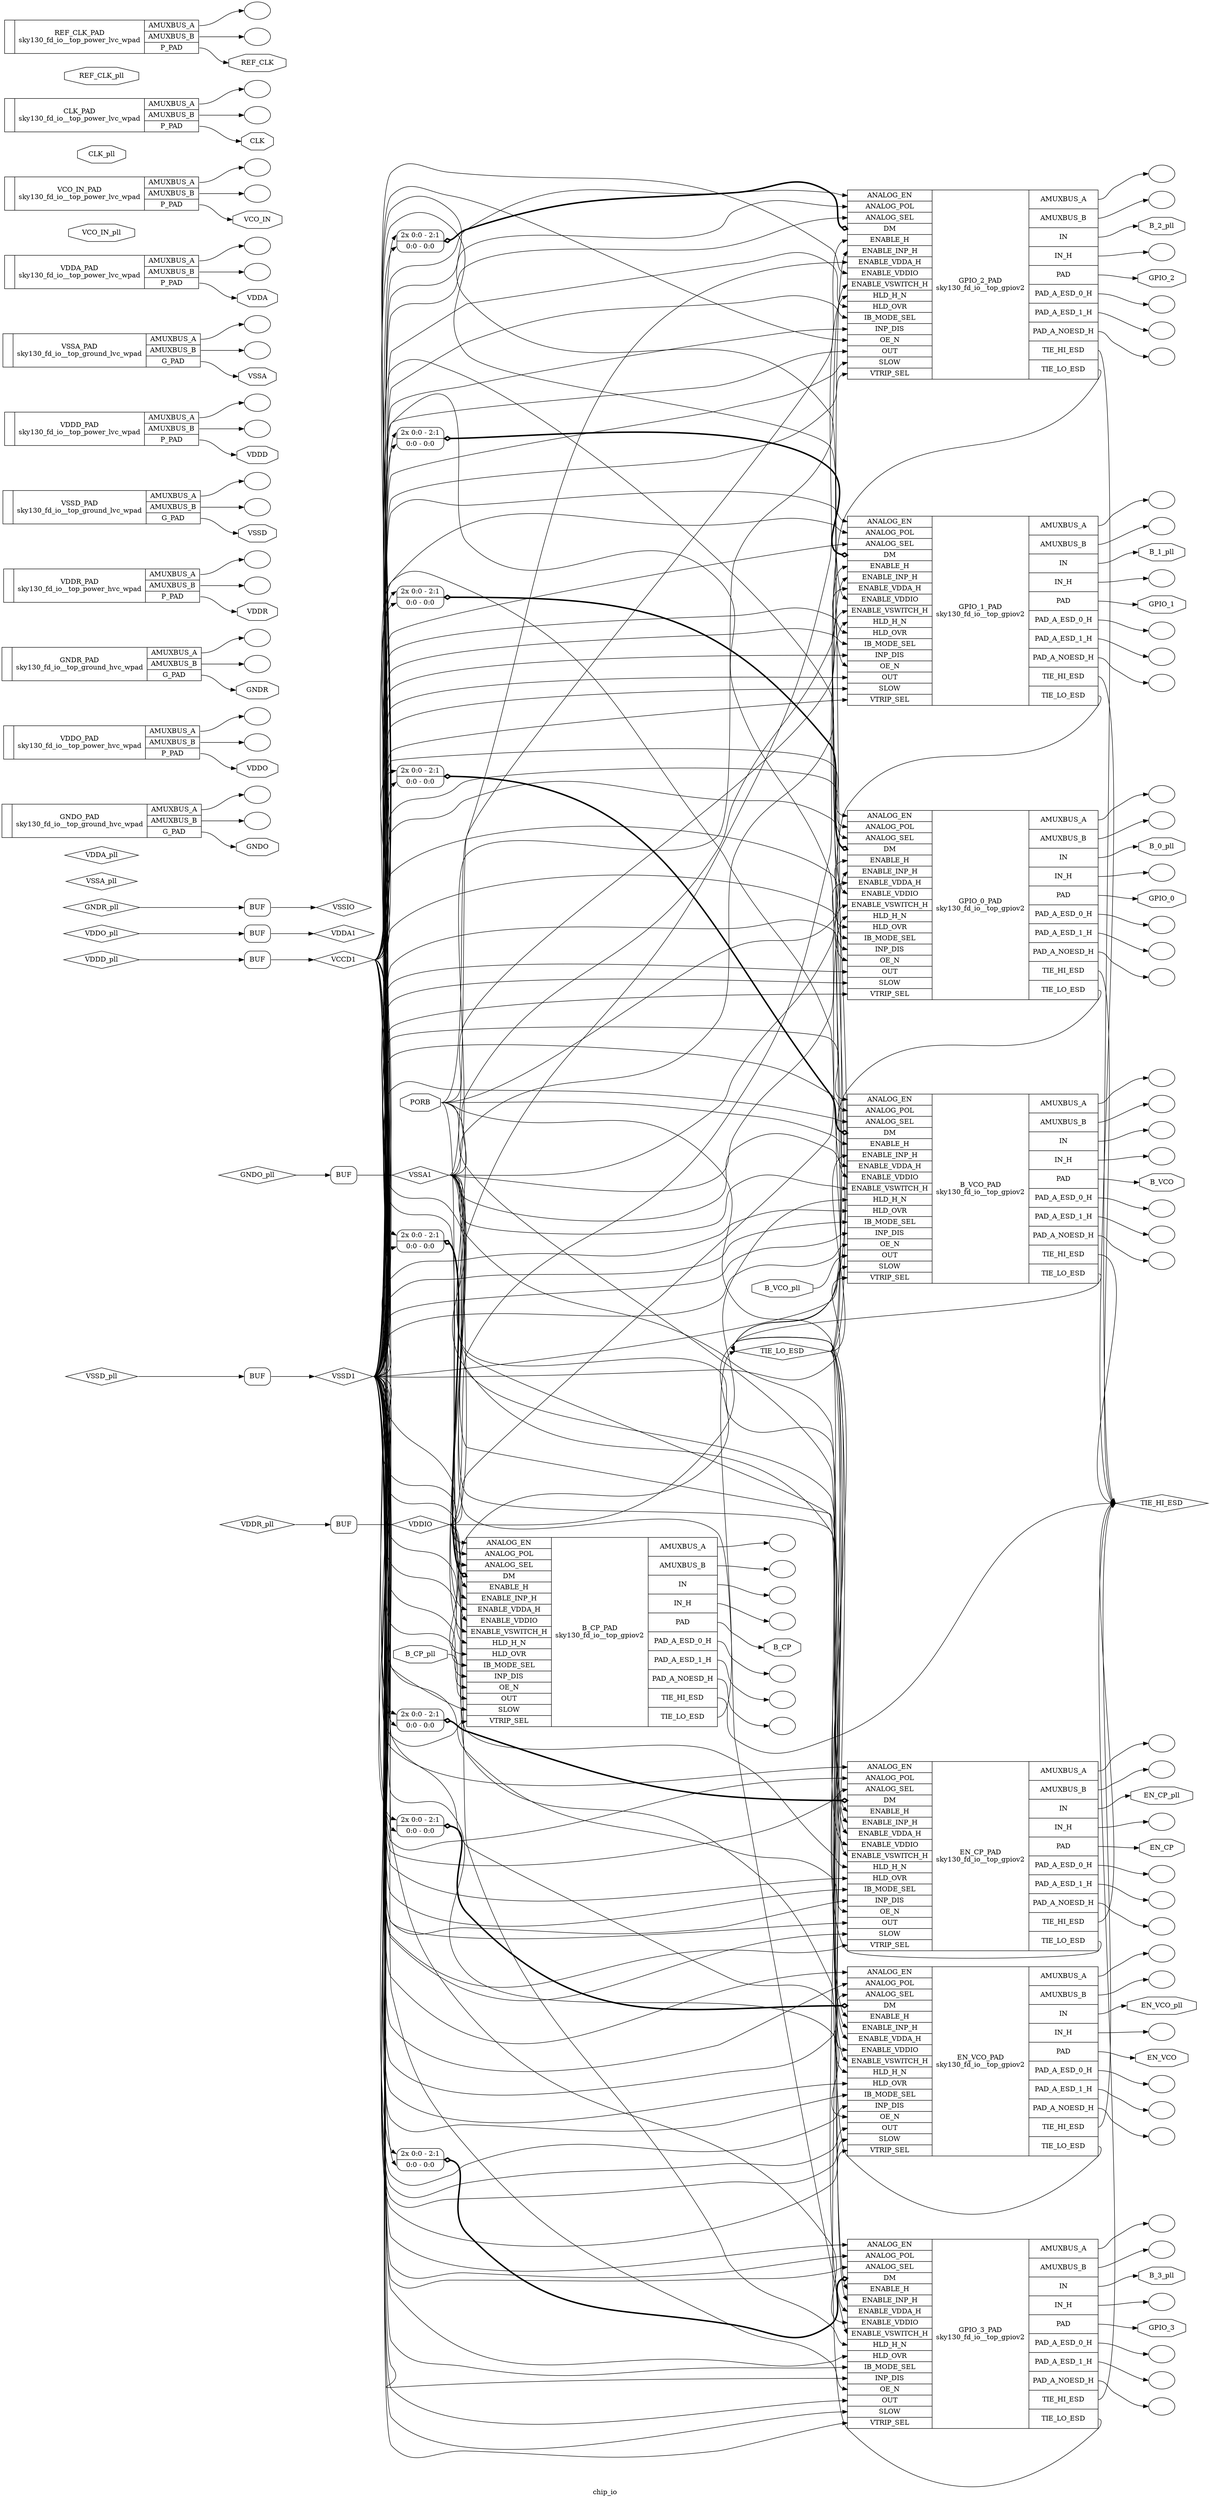 digraph "chip_io" {
label="chip_io";
rankdir="LR";
remincross=true;
n1 [ shape=diamond, label="GNDO_pll", color="black", fontcolor="black" ];
n2 [ shape=diamond, label="VDDO_pll", color="black", fontcolor="black" ];
n3 [ shape=diamond, label="GNDR_pll", color="black", fontcolor="black" ];
n4 [ shape=diamond, label="VDDR_pll", color="black", fontcolor="black" ];
n5 [ shape=diamond, label="VDDD_pll", color="black", fontcolor="black" ];
n6 [ shape=diamond, label="VSSD_pll", color="black", fontcolor="black" ];
n7 [ shape=diamond, label="VSSA_pll", color="black", fontcolor="black" ];
n8 [ shape=diamond, label="VDDA_pll", color="black", fontcolor="black" ];
n9 [ shape=diamond, label="VSSD1", color="black", fontcolor="black" ];
n10 [ shape=diamond, label="VCCD1", color="black", fontcolor="black" ];
n11 [ shape=diamond, label="VSSA1", color="black", fontcolor="black" ];
n12 [ shape=diamond, label="VDDA1", color="black", fontcolor="black" ];
n13 [ shape=diamond, label="VSSIO", color="black", fontcolor="black" ];
n14 [ shape=diamond, label="VDDIO", color="black", fontcolor="black" ];
n15 [ shape=diamond, label="TIE_LO_ESD", color="black", fontcolor="black" ];
n16 [ shape=diamond, label="TIE_HI_ESD", color="black", fontcolor="black" ];
n17 [ shape=octagon, label="PORB", color="black", fontcolor="black" ];
n18 [ shape=octagon, label="GNDO", color="black", fontcolor="black" ];
n19 [ shape=octagon, label="VDDO", color="black", fontcolor="black" ];
n20 [ shape=octagon, label="GNDR", color="black", fontcolor="black" ];
n21 [ shape=octagon, label="VDDR", color="black", fontcolor="black" ];
n22 [ shape=octagon, label="VSSD", color="black", fontcolor="black" ];
n23 [ shape=octagon, label="VDDD", color="black", fontcolor="black" ];
n24 [ shape=octagon, label="VSSA", color="black", fontcolor="black" ];
n25 [ shape=octagon, label="VDDA", color="black", fontcolor="black" ];
n26 [ shape=octagon, label="B_VCO_pll", color="black", fontcolor="black" ];
n27 [ shape=octagon, label="B_VCO", color="black", fontcolor="black" ];
n28 [ shape=octagon, label="B_CP_pll", color="black", fontcolor="black" ];
n29 [ shape=octagon, label="B_CP", color="black", fontcolor="black" ];
n30 [ shape=octagon, label="EN_VCO_pll", color="black", fontcolor="black" ];
n31 [ shape=octagon, label="EN_VCO", color="black", fontcolor="black" ];
n32 [ shape=octagon, label="EN_CP_pll", color="black", fontcolor="black" ];
n33 [ shape=octagon, label="EN_CP", color="black", fontcolor="black" ];
n34 [ shape=octagon, label="VCO_IN_pll", color="black", fontcolor="black" ];
n35 [ shape=octagon, label="VCO_IN", color="black", fontcolor="black" ];
n36 [ shape=octagon, label="CLK_pll", color="black", fontcolor="black" ];
n37 [ shape=octagon, label="CLK", color="black", fontcolor="black" ];
n38 [ shape=octagon, label="REF_CLK_pll", color="black", fontcolor="black" ];
n39 [ shape=octagon, label="REF_CLK", color="black", fontcolor="black" ];
n40 [ shape=octagon, label="B_3_pll", color="black", fontcolor="black" ];
n41 [ shape=octagon, label="B_2_pll", color="black", fontcolor="black" ];
n42 [ shape=octagon, label="B_1_pll", color="black", fontcolor="black" ];
n43 [ shape=octagon, label="B_0_pll", color="black", fontcolor="black" ];
n44 [ shape=octagon, label="GPIO_3", color="black", fontcolor="black" ];
n45 [ shape=octagon, label="GPIO_2", color="black", fontcolor="black" ];
n46 [ shape=octagon, label="GPIO_1", color="black", fontcolor="black" ];
n47 [ shape=octagon, label="GPIO_0", color="black", fontcolor="black" ];
v0 [ label="" ];
v1 [ label="" ];
c51 [ shape=record, label="{{}|GNDO_PAD\nsky130_fd_io__top_ground_hvc_wpad|{<p48> AMUXBUS_A|<p49> AMUXBUS_B|<p50> G_PAD}}" ];
v2 [ label="" ];
v3 [ label="" ];
c53 [ shape=record, label="{{}|VDDO_PAD\nsky130_fd_io__top_power_hvc_wpad|{<p48> AMUXBUS_A|<p49> AMUXBUS_B|<p52> P_PAD}}" ];
v4 [ label="" ];
v5 [ label="" ];
c54 [ shape=record, label="{{}|GNDR_PAD\nsky130_fd_io__top_ground_hvc_wpad|{<p48> AMUXBUS_A|<p49> AMUXBUS_B|<p50> G_PAD}}" ];
v6 [ label="" ];
v7 [ label="" ];
c55 [ shape=record, label="{{}|VDDR_PAD\nsky130_fd_io__top_power_hvc_wpad|{<p48> AMUXBUS_A|<p49> AMUXBUS_B|<p52> P_PAD}}" ];
v8 [ label="" ];
v9 [ label="" ];
c56 [ shape=record, label="{{}|VDDD_PAD\nsky130_fd_io__top_power_lvc_wpad|{<p48> AMUXBUS_A|<p49> AMUXBUS_B|<p52> P_PAD}}" ];
v10 [ label="" ];
v11 [ label="" ];
c57 [ shape=record, label="{{}|VSSD_PAD\nsky130_fd_io__top_ground_lvc_wpad|{<p48> AMUXBUS_A|<p49> AMUXBUS_B|<p50> G_PAD}}" ];
v12 [ label="" ];
v13 [ label="" ];
c58 [ shape=record, label="{{}|VSSA_PAD\nsky130_fd_io__top_ground_lvc_wpad|{<p48> AMUXBUS_A|<p49> AMUXBUS_B|<p50> G_PAD}}" ];
v14 [ label="" ];
v15 [ label="" ];
c59 [ shape=record, label="{{}|VDDA_PAD\nsky130_fd_io__top_power_lvc_wpad|{<p48> AMUXBUS_A|<p49> AMUXBUS_B|<p52> P_PAD}}" ];
v16 [ label="" ];
v17 [ label="" ];
c60 [ shape=record, label="{{}|CLK_PAD\nsky130_fd_io__top_power_lvc_wpad|{<p48> AMUXBUS_A|<p49> AMUXBUS_B|<p52> P_PAD}}" ];
v18 [ label="" ];
v19 [ label="" ];
c61 [ shape=record, label="{{}|REF_CLK_PAD\nsky130_fd_io__top_power_lvc_wpad|{<p48> AMUXBUS_A|<p49> AMUXBUS_B|<p52> P_PAD}}" ];
v20 [ label="" ];
v21 [ label="" ];
c62 [ shape=record, label="{{}|VCO_IN_PAD\nsky130_fd_io__top_power_lvc_wpad|{<p48> AMUXBUS_A|<p49> AMUXBUS_B|<p52> P_PAD}}" ];
v22 [ label="" ];
v23 [ label="" ];
v24 [ label="" ];
v26 [ label="" ];
v27 [ label="" ];
v28 [ label="" ];
v29 [ label="" ];
c86 [ shape=record, label="{{<p63> ANALOG_EN|<p64> ANALOG_POL|<p65> ANALOG_SEL|<p66> DM|<p67> ENABLE_H|<p68> ENABLE_INP_H|<p69> ENABLE_VDDA_H|<p70> ENABLE_VDDIO|<p71> ENABLE_VSWITCH_H|<p72> HLD_H_N|<p73> HLD_OVR|<p74> IB_MODE_SEL|<p75> INP_DIS|<p76> OE_N|<p77> OUT|<p78> SLOW|<p79> VTRIP_SEL}|B_CP_PAD\nsky130_fd_io__top_gpiov2|{<p48> AMUXBUS_A|<p49> AMUXBUS_B|<p80> IN|<p81> IN_H|<p82> PAD|<p83> PAD_A_ESD_0_H|<p84> PAD_A_ESD_1_H|<p85> PAD_A_NOESD_H|<p16> TIE_HI_ESD|<p15> TIE_LO_ESD}}" ];
x25 [ shape=record, style=rounded, label="<s2> 2x 0:0 - 2:1 |<s0> 0:0 - 0:0 " ];
x25:e -> c86:p66:w [arrowhead=odiamond, arrowtail=odiamond, dir=both, color="black", style="setlinewidth(3)", label=""];
v30 [ label="" ];
v31 [ label="" ];
v32 [ label="" ];
v34 [ label="" ];
v35 [ label="" ];
v36 [ label="" ];
v37 [ label="" ];
c87 [ shape=record, label="{{<p63> ANALOG_EN|<p64> ANALOG_POL|<p65> ANALOG_SEL|<p66> DM|<p67> ENABLE_H|<p68> ENABLE_INP_H|<p69> ENABLE_VDDA_H|<p70> ENABLE_VDDIO|<p71> ENABLE_VSWITCH_H|<p72> HLD_H_N|<p73> HLD_OVR|<p74> IB_MODE_SEL|<p75> INP_DIS|<p76> OE_N|<p77> OUT|<p78> SLOW|<p79> VTRIP_SEL}|B_VCO_PAD\nsky130_fd_io__top_gpiov2|{<p48> AMUXBUS_A|<p49> AMUXBUS_B|<p80> IN|<p81> IN_H|<p82> PAD|<p83> PAD_A_ESD_0_H|<p84> PAD_A_ESD_1_H|<p85> PAD_A_NOESD_H|<p16> TIE_HI_ESD|<p15> TIE_LO_ESD}}" ];
x33 [ shape=record, style=rounded, label="<s2> 2x 0:0 - 2:1 |<s0> 0:0 - 0:0 " ];
x33:e -> c87:p66:w [arrowhead=odiamond, arrowtail=odiamond, dir=both, color="black", style="setlinewidth(3)", label=""];
v38 [ label="" ];
v39 [ label="" ];
v41 [ label="" ];
v42 [ label="" ];
v43 [ label="" ];
v44 [ label="" ];
c88 [ shape=record, label="{{<p63> ANALOG_EN|<p64> ANALOG_POL|<p65> ANALOG_SEL|<p66> DM|<p67> ENABLE_H|<p68> ENABLE_INP_H|<p69> ENABLE_VDDA_H|<p70> ENABLE_VDDIO|<p71> ENABLE_VSWITCH_H|<p72> HLD_H_N|<p73> HLD_OVR|<p74> IB_MODE_SEL|<p75> INP_DIS|<p76> OE_N|<p77> OUT|<p78> SLOW|<p79> VTRIP_SEL}|EN_CP_PAD\nsky130_fd_io__top_gpiov2|{<p48> AMUXBUS_A|<p49> AMUXBUS_B|<p80> IN|<p81> IN_H|<p82> PAD|<p83> PAD_A_ESD_0_H|<p84> PAD_A_ESD_1_H|<p85> PAD_A_NOESD_H|<p16> TIE_HI_ESD|<p15> TIE_LO_ESD}}" ];
x40 [ shape=record, style=rounded, label="<s2> 2x 0:0 - 2:1 |<s0> 0:0 - 0:0 " ];
x40:e -> c88:p66:w [arrowhead=odiamond, arrowtail=odiamond, dir=both, color="black", style="setlinewidth(3)", label=""];
v45 [ label="" ];
v46 [ label="" ];
v48 [ label="" ];
v49 [ label="" ];
v50 [ label="" ];
v51 [ label="" ];
c89 [ shape=record, label="{{<p63> ANALOG_EN|<p64> ANALOG_POL|<p65> ANALOG_SEL|<p66> DM|<p67> ENABLE_H|<p68> ENABLE_INP_H|<p69> ENABLE_VDDA_H|<p70> ENABLE_VDDIO|<p71> ENABLE_VSWITCH_H|<p72> HLD_H_N|<p73> HLD_OVR|<p74> IB_MODE_SEL|<p75> INP_DIS|<p76> OE_N|<p77> OUT|<p78> SLOW|<p79> VTRIP_SEL}|EN_VCO_PAD\nsky130_fd_io__top_gpiov2|{<p48> AMUXBUS_A|<p49> AMUXBUS_B|<p80> IN|<p81> IN_H|<p82> PAD|<p83> PAD_A_ESD_0_H|<p84> PAD_A_ESD_1_H|<p85> PAD_A_NOESD_H|<p16> TIE_HI_ESD|<p15> TIE_LO_ESD}}" ];
x47 [ shape=record, style=rounded, label="<s2> 2x 0:0 - 2:1 |<s0> 0:0 - 0:0 " ];
x47:e -> c89:p66:w [arrowhead=odiamond, arrowtail=odiamond, dir=both, color="black", style="setlinewidth(3)", label=""];
v52 [ label="" ];
v53 [ label="" ];
v55 [ label="" ];
v56 [ label="" ];
v57 [ label="" ];
v58 [ label="" ];
c90 [ shape=record, label="{{<p63> ANALOG_EN|<p64> ANALOG_POL|<p65> ANALOG_SEL|<p66> DM|<p67> ENABLE_H|<p68> ENABLE_INP_H|<p69> ENABLE_VDDA_H|<p70> ENABLE_VDDIO|<p71> ENABLE_VSWITCH_H|<p72> HLD_H_N|<p73> HLD_OVR|<p74> IB_MODE_SEL|<p75> INP_DIS|<p76> OE_N|<p77> OUT|<p78> SLOW|<p79> VTRIP_SEL}|GPIO_3_PAD\nsky130_fd_io__top_gpiov2|{<p48> AMUXBUS_A|<p49> AMUXBUS_B|<p80> IN|<p81> IN_H|<p82> PAD|<p83> PAD_A_ESD_0_H|<p84> PAD_A_ESD_1_H|<p85> PAD_A_NOESD_H|<p16> TIE_HI_ESD|<p15> TIE_LO_ESD}}" ];
x54 [ shape=record, style=rounded, label="<s2> 2x 0:0 - 2:1 |<s0> 0:0 - 0:0 " ];
x54:e -> c90:p66:w [arrowhead=odiamond, arrowtail=odiamond, dir=both, color="black", style="setlinewidth(3)", label=""];
v59 [ label="" ];
v60 [ label="" ];
v62 [ label="" ];
v63 [ label="" ];
v64 [ label="" ];
v65 [ label="" ];
c91 [ shape=record, label="{{<p63> ANALOG_EN|<p64> ANALOG_POL|<p65> ANALOG_SEL|<p66> DM|<p67> ENABLE_H|<p68> ENABLE_INP_H|<p69> ENABLE_VDDA_H|<p70> ENABLE_VDDIO|<p71> ENABLE_VSWITCH_H|<p72> HLD_H_N|<p73> HLD_OVR|<p74> IB_MODE_SEL|<p75> INP_DIS|<p76> OE_N|<p77> OUT|<p78> SLOW|<p79> VTRIP_SEL}|GPIO_2_PAD\nsky130_fd_io__top_gpiov2|{<p48> AMUXBUS_A|<p49> AMUXBUS_B|<p80> IN|<p81> IN_H|<p82> PAD|<p83> PAD_A_ESD_0_H|<p84> PAD_A_ESD_1_H|<p85> PAD_A_NOESD_H|<p16> TIE_HI_ESD|<p15> TIE_LO_ESD}}" ];
x61 [ shape=record, style=rounded, label="<s2> 2x 0:0 - 2:1 |<s0> 0:0 - 0:0 " ];
x61:e -> c91:p66:w [arrowhead=odiamond, arrowtail=odiamond, dir=both, color="black", style="setlinewidth(3)", label=""];
v66 [ label="" ];
v67 [ label="" ];
v69 [ label="" ];
v70 [ label="" ];
v71 [ label="" ];
v72 [ label="" ];
c92 [ shape=record, label="{{<p63> ANALOG_EN|<p64> ANALOG_POL|<p65> ANALOG_SEL|<p66> DM|<p67> ENABLE_H|<p68> ENABLE_INP_H|<p69> ENABLE_VDDA_H|<p70> ENABLE_VDDIO|<p71> ENABLE_VSWITCH_H|<p72> HLD_H_N|<p73> HLD_OVR|<p74> IB_MODE_SEL|<p75> INP_DIS|<p76> OE_N|<p77> OUT|<p78> SLOW|<p79> VTRIP_SEL}|GPIO_1_PAD\nsky130_fd_io__top_gpiov2|{<p48> AMUXBUS_A|<p49> AMUXBUS_B|<p80> IN|<p81> IN_H|<p82> PAD|<p83> PAD_A_ESD_0_H|<p84> PAD_A_ESD_1_H|<p85> PAD_A_NOESD_H|<p16> TIE_HI_ESD|<p15> TIE_LO_ESD}}" ];
x68 [ shape=record, style=rounded, label="<s2> 2x 0:0 - 2:1 |<s0> 0:0 - 0:0 " ];
x68:e -> c92:p66:w [arrowhead=odiamond, arrowtail=odiamond, dir=both, color="black", style="setlinewidth(3)", label=""];
v73 [ label="" ];
v74 [ label="" ];
v76 [ label="" ];
v77 [ label="" ];
v78 [ label="" ];
v79 [ label="" ];
c93 [ shape=record, label="{{<p63> ANALOG_EN|<p64> ANALOG_POL|<p65> ANALOG_SEL|<p66> DM|<p67> ENABLE_H|<p68> ENABLE_INP_H|<p69> ENABLE_VDDA_H|<p70> ENABLE_VDDIO|<p71> ENABLE_VSWITCH_H|<p72> HLD_H_N|<p73> HLD_OVR|<p74> IB_MODE_SEL|<p75> INP_DIS|<p76> OE_N|<p77> OUT|<p78> SLOW|<p79> VTRIP_SEL}|GPIO_0_PAD\nsky130_fd_io__top_gpiov2|{<p48> AMUXBUS_A|<p49> AMUXBUS_B|<p80> IN|<p81> IN_H|<p82> PAD|<p83> PAD_A_ESD_0_H|<p84> PAD_A_ESD_1_H|<p85> PAD_A_NOESD_H|<p16> TIE_HI_ESD|<p15> TIE_LO_ESD}}" ];
x75 [ shape=record, style=rounded, label="<s2> 2x 0:0 - 2:1 |<s0> 0:0 - 0:0 " ];
x75:e -> c93:p66:w [arrowhead=odiamond, arrowtail=odiamond, dir=both, color="black", style="setlinewidth(3)", label=""];
x80 [shape=box, style=rounded, label="BUF"];
x81 [shape=box, style=rounded, label="BUF"];
x82 [shape=box, style=rounded, label="BUF"];
x83 [shape=box, style=rounded, label="BUF"];
x84 [shape=box, style=rounded, label="BUF"];
x85 [shape=box, style=rounded, label="BUF"];
n1:e -> x83:w:w [color="black", label=""];
x84:e:e -> n10:w [color="black", label=""];
n10:e -> c86:p70:w [color="black", label=""];
n10:e -> c87:p70:w [color="black", label=""];
n10:e -> c88:p70:w [color="black", label=""];
n10:e -> c88:p76:w [color="black", label=""];
n10:e -> c89:p70:w [color="black", label=""];
n10:e -> c89:p76:w [color="black", label=""];
n10:e -> c90:p70:w [color="black", label=""];
n10:e -> c90:p76:w [color="black", label=""];
n10:e -> c91:p70:w [color="black", label=""];
n10:e -> c91:p76:w [color="black", label=""];
n10:e -> c92:p70:w [color="black", label=""];
n10:e -> c92:p76:w [color="black", label=""];
n10:e -> c93:p70:w [color="black", label=""];
n10:e -> c93:p76:w [color="black", label=""];
n10:e -> x25:s2:w [color="black", label=""];
n10:e -> x33:s2:w [color="black", label=""];
n10:e -> x40:s0:w [color="black", label=""];
n10:e -> x47:s0:w [color="black", label=""];
n10:e -> x54:s0:w [color="black", label=""];
n10:e -> x61:s0:w [color="black", label=""];
n10:e -> x68:s0:w [color="black", label=""];
n10:e -> x75:s0:w [color="black", label=""];
x83:e:e -> n11:w [color="black", label=""];
n11:e -> c86:p69:w [color="black", label=""];
n11:e -> c86:p71:w [color="black", label=""];
n11:e -> c87:p69:w [color="black", label=""];
n11:e -> c87:p71:w [color="black", label=""];
n11:e -> c88:p69:w [color="black", label=""];
n11:e -> c88:p71:w [color="black", label=""];
n11:e -> c89:p69:w [color="black", label=""];
n11:e -> c89:p71:w [color="black", label=""];
n11:e -> c90:p69:w [color="black", label=""];
n11:e -> c90:p71:w [color="black", label=""];
n11:e -> c91:p69:w [color="black", label=""];
n11:e -> c91:p71:w [color="black", label=""];
n11:e -> c92:p69:w [color="black", label=""];
n11:e -> c92:p71:w [color="black", label=""];
n11:e -> c93:p69:w [color="black", label=""];
n11:e -> c93:p71:w [color="black", label=""];
x82:e:e -> n12:w [color="black", label=""];
x81:e:e -> n13:w [color="black", label=""];
x80:e:e -> n14:w [color="black", label=""];
n14:e -> c86:p72:w [color="black", label=""];
n14:e -> c87:p72:w [color="black", label=""];
n14:e -> c88:p72:w [color="black", label=""];
n14:e -> c89:p72:w [color="black", label=""];
n14:e -> c90:p72:w [color="black", label=""];
n14:e -> c91:p72:w [color="black", label=""];
n14:e -> c92:p72:w [color="black", label=""];
n14:e -> c93:p72:w [color="black", label=""];
c86:p15:e -> n15:w [color="black", label=""];
c87:p15:e -> n15:w [color="black", label=""];
c88:p15:e -> n15:w [color="black", label=""];
c89:p15:e -> n15:w [color="black", label=""];
c90:p15:e -> n15:w [color="black", label=""];
c91:p15:e -> n15:w [color="black", label=""];
c92:p15:e -> n15:w [color="black", label=""];
c93:p15:e -> n15:w [color="black", label=""];
n15:e -> c86:p68:w [color="black", label=""];
n15:e -> c87:p68:w [color="black", label=""];
n15:e -> c88:p68:w [color="black", label=""];
n15:e -> c89:p68:w [color="black", label=""];
n15:e -> c90:p68:w [color="black", label=""];
n15:e -> c91:p68:w [color="black", label=""];
n15:e -> c92:p68:w [color="black", label=""];
n15:e -> c93:p68:w [color="black", label=""];
c86:p16:e -> n16:w [color="black", label=""];
c87:p16:e -> n16:w [color="black", label=""];
c88:p16:e -> n16:w [color="black", label=""];
c89:p16:e -> n16:w [color="black", label=""];
c90:p16:e -> n16:w [color="black", label=""];
c91:p16:e -> n16:w [color="black", label=""];
c92:p16:e -> n16:w [color="black", label=""];
c93:p16:e -> n16:w [color="black", label=""];
n17:e -> c86:p67:w [color="black", label=""];
n17:e -> c87:p67:w [color="black", label=""];
n17:e -> c88:p67:w [color="black", label=""];
n17:e -> c89:p67:w [color="black", label=""];
n17:e -> c90:p67:w [color="black", label=""];
n17:e -> c91:p67:w [color="black", label=""];
n17:e -> c92:p67:w [color="black", label=""];
n17:e -> c93:p67:w [color="black", label=""];
c51:p50:e -> n18:w [color="black", label=""];
c53:p52:e -> n19:w [color="black", label=""];
n2:e -> x82:w:w [color="black", label=""];
c54:p50:e -> n20:w [color="black", label=""];
c55:p52:e -> n21:w [color="black", label=""];
c57:p50:e -> n22:w [color="black", label=""];
c56:p52:e -> n23:w [color="black", label=""];
c58:p50:e -> n24:w [color="black", label=""];
c59:p52:e -> n25:w [color="black", label=""];
n26:e -> c87:p77:w [color="black", label=""];
c87:p82:e -> n27:w [color="black", label=""];
n28:e -> c86:p77:w [color="black", label=""];
c86:p82:e -> n29:w [color="black", label=""];
n3:e -> x81:w:w [color="black", label=""];
c89:p80:e -> n30:w [color="black", label=""];
c89:p82:e -> n31:w [color="black", label=""];
c88:p80:e -> n32:w [color="black", label=""];
c88:p82:e -> n33:w [color="black", label=""];
c62:p52:e -> n35:w [color="black", label=""];
c60:p52:e -> n37:w [color="black", label=""];
c61:p52:e -> n39:w [color="black", label=""];
n4:e -> x80:w:w [color="black", label=""];
c90:p80:e -> n40:w [color="black", label=""];
c91:p80:e -> n41:w [color="black", label=""];
c92:p80:e -> n42:w [color="black", label=""];
c93:p80:e -> n43:w [color="black", label=""];
c90:p82:e -> n44:w [color="black", label=""];
c91:p82:e -> n45:w [color="black", label=""];
c92:p82:e -> n46:w [color="black", label=""];
c93:p82:e -> n47:w [color="black", label=""];
n5:e -> x84:w:w [color="black", label=""];
n6:e -> x85:w:w [color="black", label=""];
x85:e:e -> n9:w [color="black", label=""];
n9:e -> c86:p63:w [color="black", label=""];
n9:e -> c86:p64:w [color="black", label=""];
n9:e -> c86:p65:w [color="black", label=""];
n9:e -> c86:p73:w [color="black", label=""];
n9:e -> c86:p74:w [color="black", label=""];
n9:e -> c86:p75:w [color="black", label=""];
n9:e -> c86:p76:w [color="black", label=""];
n9:e -> c86:p78:w [color="black", label=""];
n9:e -> c86:p79:w [color="black", label=""];
n9:e -> c87:p63:w [color="black", label=""];
n9:e -> c87:p64:w [color="black", label=""];
n9:e -> c87:p65:w [color="black", label=""];
n9:e -> c87:p73:w [color="black", label=""];
n9:e -> c87:p74:w [color="black", label=""];
n9:e -> c87:p75:w [color="black", label=""];
n9:e -> c87:p76:w [color="black", label=""];
n9:e -> c87:p78:w [color="black", label=""];
n9:e -> c87:p79:w [color="black", label=""];
n9:e -> c88:p63:w [color="black", label=""];
n9:e -> c88:p64:w [color="black", label=""];
n9:e -> c88:p65:w [color="black", label=""];
n9:e -> c88:p73:w [color="black", label=""];
n9:e -> c88:p74:w [color="black", label=""];
n9:e -> c88:p75:w [color="black", label=""];
n9:e -> c88:p77:w [color="black", label=""];
n9:e -> c88:p78:w [color="black", label=""];
n9:e -> c88:p79:w [color="black", label=""];
n9:e -> c89:p63:w [color="black", label=""];
n9:e -> c89:p64:w [color="black", label=""];
n9:e -> c89:p65:w [color="black", label=""];
n9:e -> c89:p73:w [color="black", label=""];
n9:e -> c89:p74:w [color="black", label=""];
n9:e -> c89:p75:w [color="black", label=""];
n9:e -> c89:p77:w [color="black", label=""];
n9:e -> c89:p78:w [color="black", label=""];
n9:e -> c89:p79:w [color="black", label=""];
n9:e -> c90:p63:w [color="black", label=""];
n9:e -> c90:p64:w [color="black", label=""];
n9:e -> c90:p65:w [color="black", label=""];
n9:e -> c90:p73:w [color="black", label=""];
n9:e -> c90:p74:w [color="black", label=""];
n9:e -> c90:p75:w [color="black", label=""];
n9:e -> c90:p77:w [color="black", label=""];
n9:e -> c90:p78:w [color="black", label=""];
n9:e -> c90:p79:w [color="black", label=""];
n9:e -> c91:p63:w [color="black", label=""];
n9:e -> c91:p64:w [color="black", label=""];
n9:e -> c91:p65:w [color="black", label=""];
n9:e -> c91:p73:w [color="black", label=""];
n9:e -> c91:p74:w [color="black", label=""];
n9:e -> c91:p75:w [color="black", label=""];
n9:e -> c91:p77:w [color="black", label=""];
n9:e -> c91:p78:w [color="black", label=""];
n9:e -> c91:p79:w [color="black", label=""];
n9:e -> c92:p63:w [color="black", label=""];
n9:e -> c92:p64:w [color="black", label=""];
n9:e -> c92:p65:w [color="black", label=""];
n9:e -> c92:p73:w [color="black", label=""];
n9:e -> c92:p74:w [color="black", label=""];
n9:e -> c92:p75:w [color="black", label=""];
n9:e -> c92:p77:w [color="black", label=""];
n9:e -> c92:p78:w [color="black", label=""];
n9:e -> c92:p79:w [color="black", label=""];
n9:e -> c93:p63:w [color="black", label=""];
n9:e -> c93:p64:w [color="black", label=""];
n9:e -> c93:p65:w [color="black", label=""];
n9:e -> c93:p73:w [color="black", label=""];
n9:e -> c93:p74:w [color="black", label=""];
n9:e -> c93:p75:w [color="black", label=""];
n9:e -> c93:p77:w [color="black", label=""];
n9:e -> c93:p78:w [color="black", label=""];
n9:e -> c93:p79:w [color="black", label=""];
n9:e -> x25:s0:w [color="black", label=""];
n9:e -> x33:s0:w [color="black", label=""];
n9:e -> x40:s2:w [color="black", label=""];
n9:e -> x47:s2:w [color="black", label=""];
n9:e -> x54:s2:w [color="black", label=""];
n9:e -> x61:s2:w [color="black", label=""];
n9:e -> x68:s2:w [color="black", label=""];
n9:e -> x75:s2:w [color="black", label=""];
c51:p49:e -> v0:w [color="black", label=""];
c51:p48:e -> v1:w [color="black", label=""];
c57:p49:e -> v10:w [color="black", label=""];
c57:p48:e -> v11:w [color="black", label=""];
c58:p49:e -> v12:w [color="black", label=""];
c58:p48:e -> v13:w [color="black", label=""];
c59:p49:e -> v14:w [color="black", label=""];
c59:p48:e -> v15:w [color="black", label=""];
c60:p49:e -> v16:w [color="black", label=""];
c60:p48:e -> v17:w [color="black", label=""];
c61:p49:e -> v18:w [color="black", label=""];
c61:p48:e -> v19:w [color="black", label=""];
c53:p49:e -> v2:w [color="black", label=""];
c62:p49:e -> v20:w [color="black", label=""];
c62:p48:e -> v21:w [color="black", label=""];
c86:p49:e -> v22:w [color="black", label=""];
c86:p48:e -> v23:w [color="black", label=""];
c86:p80:e -> v24:w [color="black", label=""];
c86:p84:e -> v26:w [color="black", label=""];
c86:p83:e -> v27:w [color="black", label=""];
c86:p85:e -> v28:w [color="black", label=""];
c86:p81:e -> v29:w [color="black", label=""];
c53:p48:e -> v3:w [color="black", label=""];
c87:p49:e -> v30:w [color="black", label=""];
c87:p48:e -> v31:w [color="black", label=""];
c87:p80:e -> v32:w [color="black", label=""];
c87:p84:e -> v34:w [color="black", label=""];
c87:p83:e -> v35:w [color="black", label=""];
c87:p85:e -> v36:w [color="black", label=""];
c87:p81:e -> v37:w [color="black", label=""];
c88:p49:e -> v38:w [color="black", label=""];
c88:p48:e -> v39:w [color="black", label=""];
c54:p49:e -> v4:w [color="black", label=""];
c88:p84:e -> v41:w [color="black", label=""];
c88:p83:e -> v42:w [color="black", label=""];
c88:p85:e -> v43:w [color="black", label=""];
c88:p81:e -> v44:w [color="black", label=""];
c89:p49:e -> v45:w [color="black", label=""];
c89:p48:e -> v46:w [color="black", label=""];
c89:p84:e -> v48:w [color="black", label=""];
c89:p83:e -> v49:w [color="black", label=""];
c54:p48:e -> v5:w [color="black", label=""];
c89:p85:e -> v50:w [color="black", label=""];
c89:p81:e -> v51:w [color="black", label=""];
c90:p49:e -> v52:w [color="black", label=""];
c90:p48:e -> v53:w [color="black", label=""];
c90:p84:e -> v55:w [color="black", label=""];
c90:p83:e -> v56:w [color="black", label=""];
c90:p85:e -> v57:w [color="black", label=""];
c90:p81:e -> v58:w [color="black", label=""];
c91:p49:e -> v59:w [color="black", label=""];
c55:p49:e -> v6:w [color="black", label=""];
c91:p48:e -> v60:w [color="black", label=""];
c91:p84:e -> v62:w [color="black", label=""];
c91:p83:e -> v63:w [color="black", label=""];
c91:p85:e -> v64:w [color="black", label=""];
c91:p81:e -> v65:w [color="black", label=""];
c92:p49:e -> v66:w [color="black", label=""];
c92:p48:e -> v67:w [color="black", label=""];
c92:p84:e -> v69:w [color="black", label=""];
c55:p48:e -> v7:w [color="black", label=""];
c92:p83:e -> v70:w [color="black", label=""];
c92:p85:e -> v71:w [color="black", label=""];
c92:p81:e -> v72:w [color="black", label=""];
c93:p49:e -> v73:w [color="black", label=""];
c93:p48:e -> v74:w [color="black", label=""];
c93:p84:e -> v76:w [color="black", label=""];
c93:p83:e -> v77:w [color="black", label=""];
c93:p85:e -> v78:w [color="black", label=""];
c93:p81:e -> v79:w [color="black", label=""];
c56:p49:e -> v8:w [color="black", label=""];
c56:p48:e -> v9:w [color="black", label=""];
}
